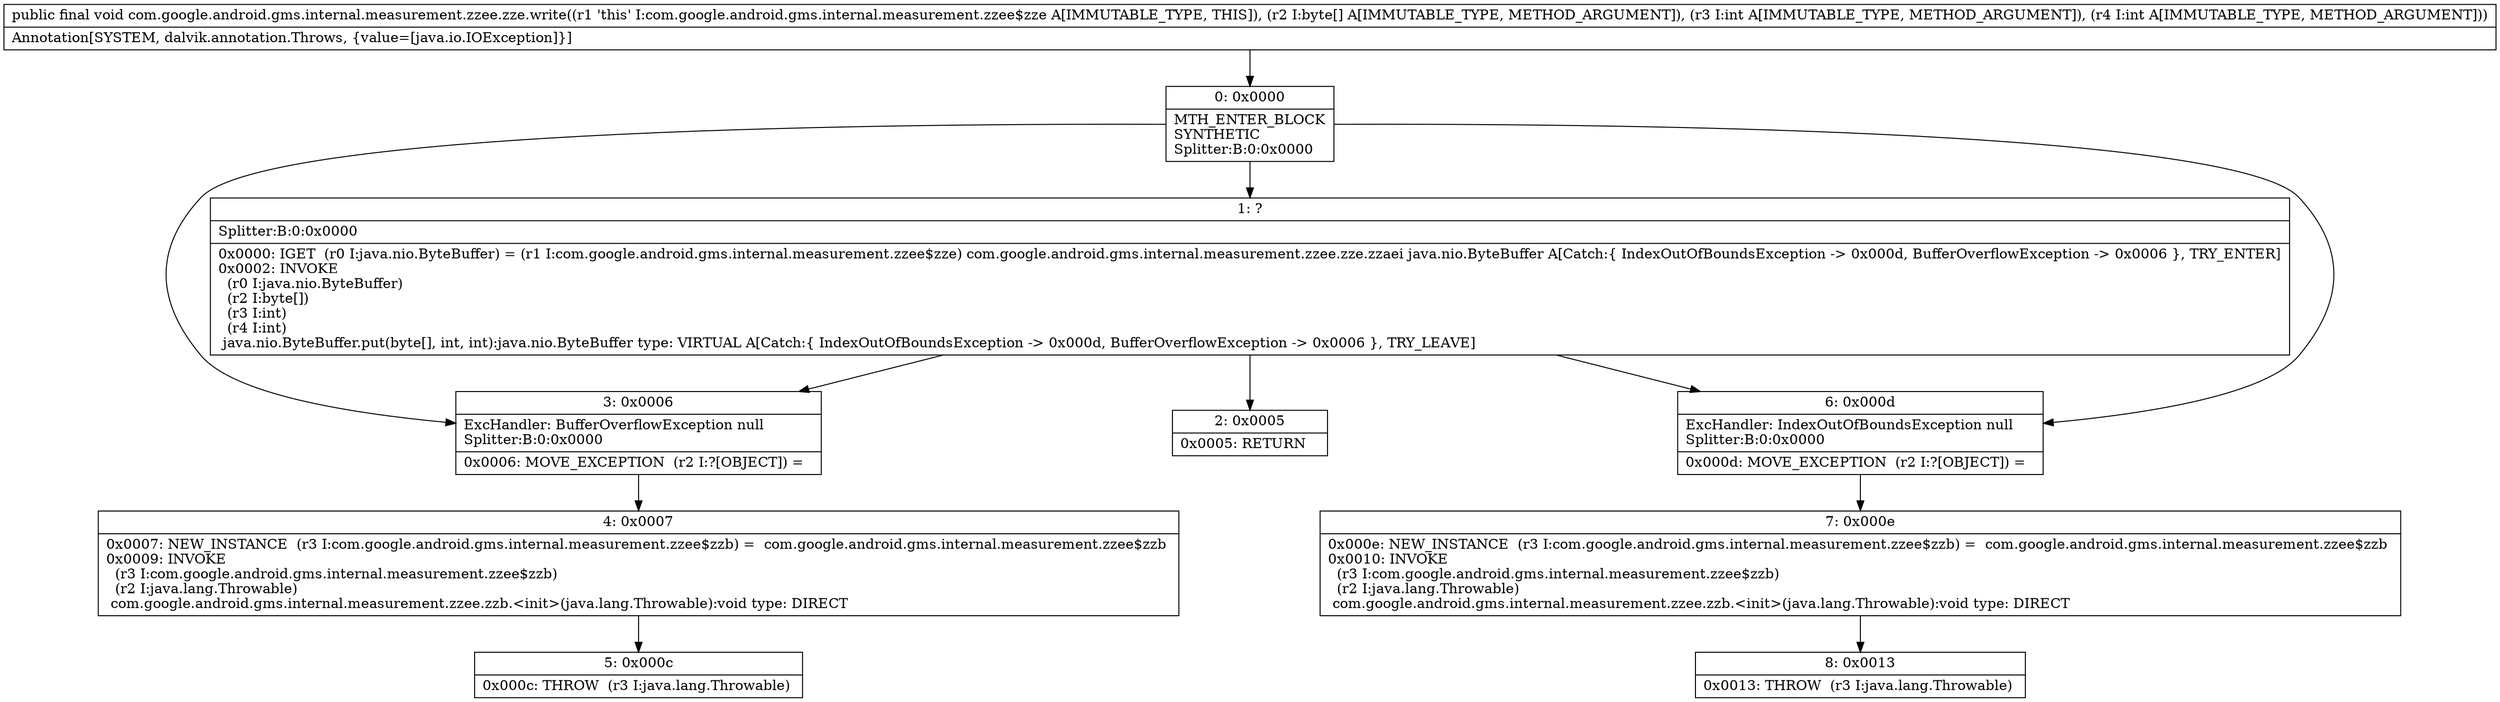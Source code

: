 digraph "CFG forcom.google.android.gms.internal.measurement.zzee.zze.write([BII)V" {
Node_0 [shape=record,label="{0\:\ 0x0000|MTH_ENTER_BLOCK\lSYNTHETIC\lSplitter:B:0:0x0000\l}"];
Node_1 [shape=record,label="{1\:\ ?|Splitter:B:0:0x0000\l|0x0000: IGET  (r0 I:java.nio.ByteBuffer) = (r1 I:com.google.android.gms.internal.measurement.zzee$zze) com.google.android.gms.internal.measurement.zzee.zze.zzaei java.nio.ByteBuffer A[Catch:\{ IndexOutOfBoundsException \-\> 0x000d, BufferOverflowException \-\> 0x0006 \}, TRY_ENTER]\l0x0002: INVOKE  \l  (r0 I:java.nio.ByteBuffer)\l  (r2 I:byte[])\l  (r3 I:int)\l  (r4 I:int)\l java.nio.ByteBuffer.put(byte[], int, int):java.nio.ByteBuffer type: VIRTUAL A[Catch:\{ IndexOutOfBoundsException \-\> 0x000d, BufferOverflowException \-\> 0x0006 \}, TRY_LEAVE]\l}"];
Node_2 [shape=record,label="{2\:\ 0x0005|0x0005: RETURN   \l}"];
Node_3 [shape=record,label="{3\:\ 0x0006|ExcHandler: BufferOverflowException null\lSplitter:B:0:0x0000\l|0x0006: MOVE_EXCEPTION  (r2 I:?[OBJECT]) =  \l}"];
Node_4 [shape=record,label="{4\:\ 0x0007|0x0007: NEW_INSTANCE  (r3 I:com.google.android.gms.internal.measurement.zzee$zzb) =  com.google.android.gms.internal.measurement.zzee$zzb \l0x0009: INVOKE  \l  (r3 I:com.google.android.gms.internal.measurement.zzee$zzb)\l  (r2 I:java.lang.Throwable)\l com.google.android.gms.internal.measurement.zzee.zzb.\<init\>(java.lang.Throwable):void type: DIRECT \l}"];
Node_5 [shape=record,label="{5\:\ 0x000c|0x000c: THROW  (r3 I:java.lang.Throwable) \l}"];
Node_6 [shape=record,label="{6\:\ 0x000d|ExcHandler: IndexOutOfBoundsException null\lSplitter:B:0:0x0000\l|0x000d: MOVE_EXCEPTION  (r2 I:?[OBJECT]) =  \l}"];
Node_7 [shape=record,label="{7\:\ 0x000e|0x000e: NEW_INSTANCE  (r3 I:com.google.android.gms.internal.measurement.zzee$zzb) =  com.google.android.gms.internal.measurement.zzee$zzb \l0x0010: INVOKE  \l  (r3 I:com.google.android.gms.internal.measurement.zzee$zzb)\l  (r2 I:java.lang.Throwable)\l com.google.android.gms.internal.measurement.zzee.zzb.\<init\>(java.lang.Throwable):void type: DIRECT \l}"];
Node_8 [shape=record,label="{8\:\ 0x0013|0x0013: THROW  (r3 I:java.lang.Throwable) \l}"];
MethodNode[shape=record,label="{public final void com.google.android.gms.internal.measurement.zzee.zze.write((r1 'this' I:com.google.android.gms.internal.measurement.zzee$zze A[IMMUTABLE_TYPE, THIS]), (r2 I:byte[] A[IMMUTABLE_TYPE, METHOD_ARGUMENT]), (r3 I:int A[IMMUTABLE_TYPE, METHOD_ARGUMENT]), (r4 I:int A[IMMUTABLE_TYPE, METHOD_ARGUMENT]))  | Annotation[SYSTEM, dalvik.annotation.Throws, \{value=[java.io.IOException]\}]\l}"];
MethodNode -> Node_0;
Node_0 -> Node_1;
Node_0 -> Node_6;
Node_0 -> Node_3;
Node_1 -> Node_2;
Node_1 -> Node_6;
Node_1 -> Node_3;
Node_3 -> Node_4;
Node_4 -> Node_5;
Node_6 -> Node_7;
Node_7 -> Node_8;
}

